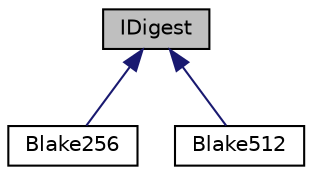 digraph "IDigest"
{
 // LATEX_PDF_SIZE
  edge [fontname="Helvetica",fontsize="10",labelfontname="Helvetica",labelfontsize="10"];
  node [fontname="Helvetica",fontsize="10",shape=record];
  Node1 [label="IDigest",height=0.2,width=0.4,color="black", fillcolor="grey75", style="filled", fontcolor="black",tooltip="The message digest virtualnterface class."];
  Node1 -> Node2 [dir="back",color="midnightblue",fontsize="10",style="solid",fontname="Helvetica"];
  Node2 [label="Blake256",height=0.2,width=0.4,color="black", fillcolor="white", style="filled",URL="$class_blake256.html",tooltip="An implementation of the Blake2S and Blake2SP sequential and parallel message-digests with a 256-bit ..."];
  Node1 -> Node3 [dir="back",color="midnightblue",fontsize="10",style="solid",fontname="Helvetica"];
  Node3 [label="Blake512",height=0.2,width=0.4,color="black", fillcolor="white", style="filled",URL="$class_blake512.html",tooltip="An implementation of the Blake2B and Blake2BP sequential and parallel message-digests using a 512-bit..."];
}
